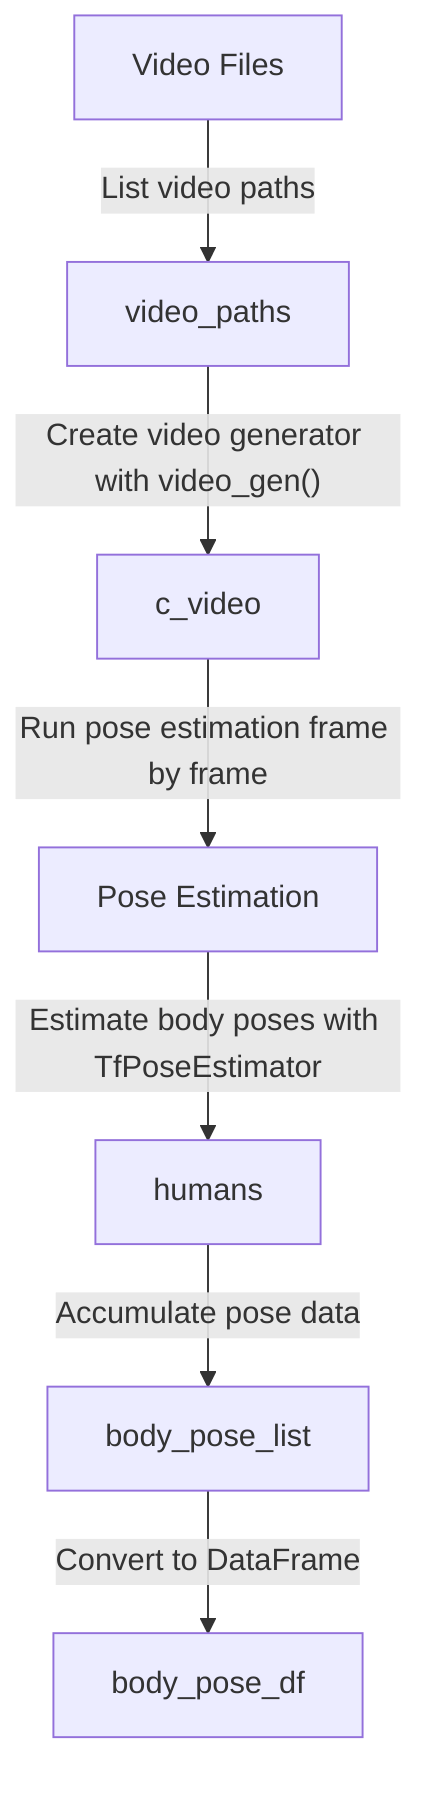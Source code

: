%%{init: {"theme": "default"}}%%
%% The main workflow for video-based pose estimation using TfPoseEstimator %%
flowchart TD
    %% Data source node for video files %%
    A["Video Files"] --> |"List video paths"| B["video_paths"]
    
    %% Processing node for each video path to create a video generator object %%
    B --> |"Create video generator with video_gen()"| C["c_video"]
    
    %% Frame processing node for generating pose estimation %%
    C --> |"Run pose estimation frame by frame"| D["Pose Estimation"]
    
    %% Output from the pose estimation - pose data for frames %%
    D --> |"Estimate body poses with TfPoseEstimator"| E["humans"]
    
    %% Creation of body pose list from estimated data %%
    E --> |"Accumulate pose data"| F["body_pose_list"]
    
    %% Conversion of pose data list to DataFrame for further analysis %%
    F --> |"Convert to DataFrame"| G["body_pose_df"]